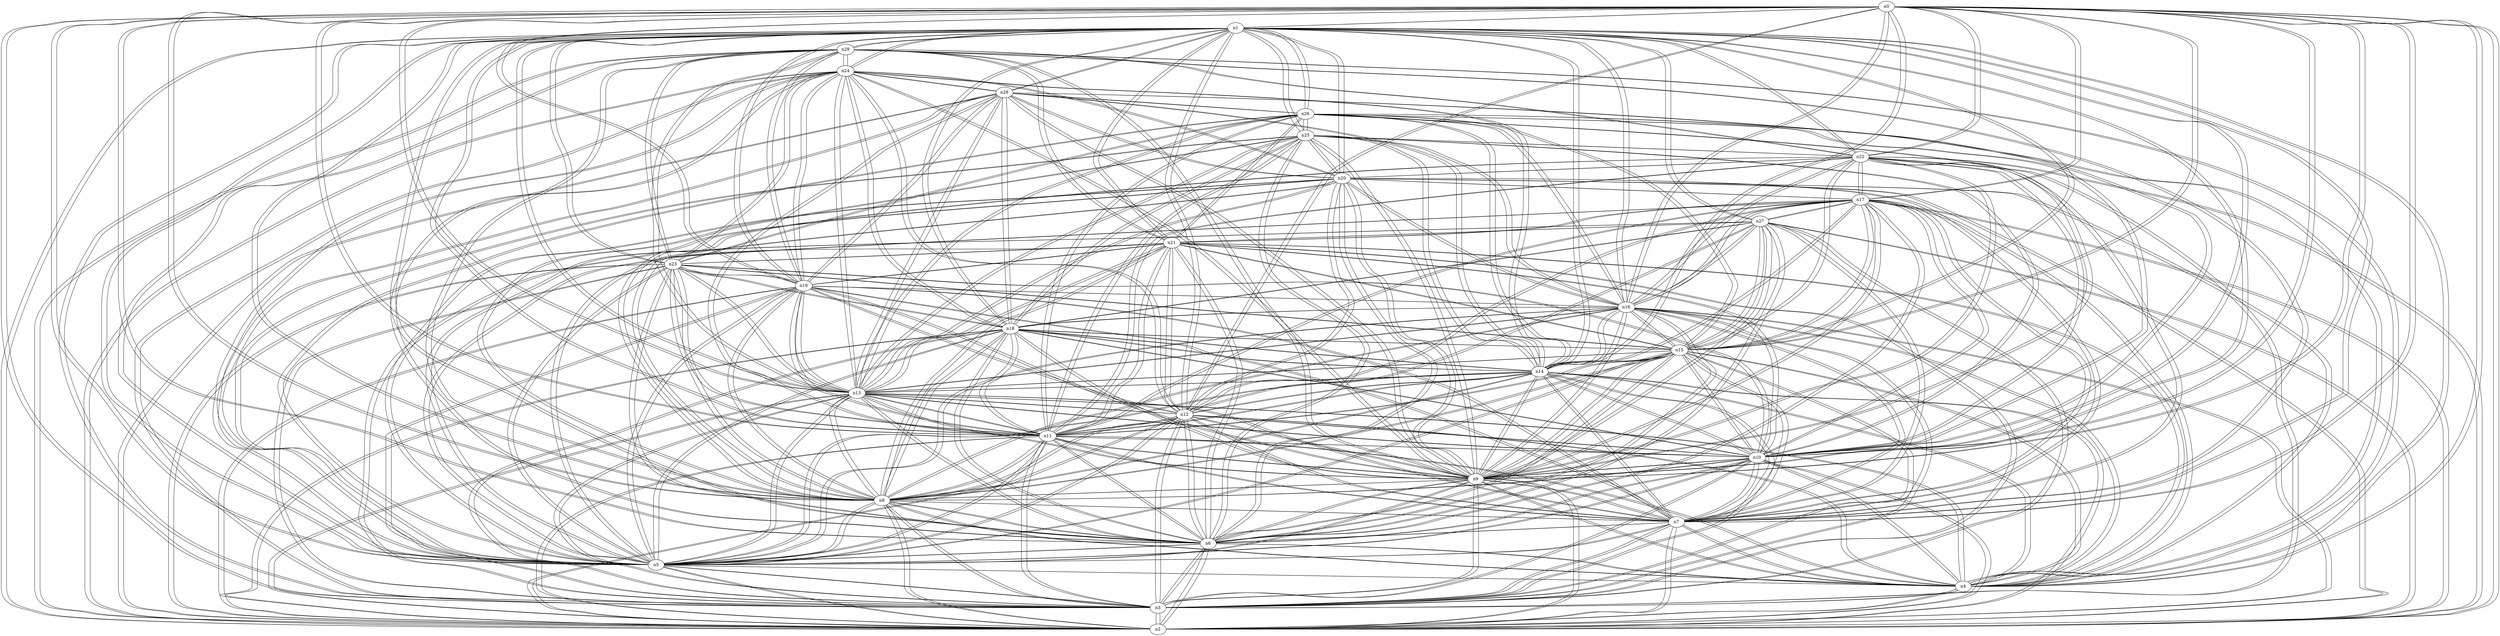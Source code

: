 graph {
n0;
n1;
n2;
n3;
n4;
n5;
n6;
n7;
n8;
n9;
n10;
n11;
n12;
n13;
n14;
n15;
n16;
n17;
n18;
n19;
n20;
n21;
n22;
n23;
n24;
n25;
n26;
n27;
n28;
n29;
n0 -- n22;
n0 -- n11;
n0 -- n14;
n0 -- n7;
n0 -- n10;
n0 -- n13;
n0 -- n17;
n0 -- n4;
n0 -- n1;
n0 -- n6;
n0 -- n15;
n0 -- n2;
n0 -- n5;
n0 -- n3;
n0 -- n12;
n0 -- n9;
n0 -- n8;
n0 -- n16;
n0 -- n19;
n1 -- n11;
n1 -- n21;
n1 -- n2;
n1 -- n23;
n1 -- n5;
n1 -- n20;
n1 -- n9;
n1 -- n25;
n1 -- n22;
n1 -- n14;
n1 -- n0;
n1 -- n7;
n1 -- n10;
n1 -- n13;
n1 -- n4;
n1 -- n6;
n1 -- n28;
n1 -- n15;
n1 -- n3;
n1 -- n12;
n1 -- n27;
n1 -- n18;
n1 -- n8;
n1 -- n16;
n1 -- n19;
n1 -- n29;
n1 -- n24;
n1 -- n26;
n2 -- n11;
n2 -- n17;
n2 -- n1;
n2 -- n23;
n2 -- n5;
n2 -- n20;
n2 -- n9;
n2 -- n22;
n2 -- n14;
n2 -- n0;
n2 -- n7;
n2 -- n10;
n2 -- n13;
n2 -- n4;
n2 -- n6;
n2 -- n28;
n2 -- n3;
n2 -- n12;
n2 -- n27;
n2 -- n18;
n2 -- n8;
n2 -- n16;
n2 -- n19;
n2 -- n29;
n2 -- n24;
n3 -- n22;
n3 -- n11;
n3 -- n14;
n3 -- n0;
n3 -- n7;
n3 -- n10;
n3 -- n21;
n3 -- n13;
n3 -- n4;
n3 -- n1;
n3 -- n6;
n3 -- n15;
n3 -- n2;
n3 -- n23;
n3 -- n5;
n3 -- n20;
n3 -- n12;
n3 -- n9;
n3 -- n27;
n3 -- n18;
n3 -- n8;
n3 -- n16;
n3 -- n19;
n3 -- n24;
n4 -- n11;
n4 -- n14;
n4 -- n0;
n4 -- n7;
n4 -- n10;
n4 -- n21;
n4 -- n13;
n4 -- n17;
n4 -- n1;
n4 -- n6;
n4 -- n15;
n4 -- n2;
n4 -- n5;
n4 -- n3;
n4 -- n20;
n4 -- n12;
n4 -- n9;
n4 -- n8;
n4 -- n16;
n4 -- n29;
n4 -- n26;
n5 -- n11;
n5 -- n21;
n5 -- n17;
n5 -- n1;
n5 -- n2;
n5 -- n23;
n5 -- n20;
n5 -- n9;
n5 -- n25;
n5 -- n14;
n5 -- n0;
n5 -- n7;
n5 -- n10;
n5 -- n13;
n5 -- n4;
n5 -- n6;
n5 -- n28;
n5 -- n15;
n5 -- n3;
n5 -- n12;
n5 -- n27;
n5 -- n18;
n5 -- n8;
n5 -- n16;
n5 -- n19;
n5 -- n29;
n5 -- n24;
n5 -- n26;
n6 -- n11;
n6 -- n0;
n6 -- n7;
n6 -- n10;
n6 -- n21;
n6 -- n13;
n6 -- n17;
n6 -- n4;
n6 -- n1;
n6 -- n15;
n6 -- n2;
n6 -- n23;
n6 -- n5;
n6 -- n3;
n6 -- n20;
n6 -- n12;
n6 -- n9;
n6 -- n27;
n6 -- n18;
n6 -- n25;
n6 -- n8;
n6 -- n16;
n6 -- n24;
n7 -- n22;
n7 -- n11;
n7 -- n14;
n7 -- n0;
n7 -- n10;
n7 -- n13;
n7 -- n17;
n7 -- n4;
n7 -- n1;
n7 -- n6;
n7 -- n15;
n7 -- n2;
n7 -- n5;
n7 -- n3;
n7 -- n20;
n7 -- n12;
n7 -- n9;
n7 -- n27;
n7 -- n18;
n7 -- n8;
n7 -- n16;
n7 -- n19;
n7 -- n29;
n8 -- n22;
n8 -- n11;
n8 -- n14;
n8 -- n0;
n8 -- n7;
n8 -- n10;
n8 -- n21;
n8 -- n13;
n8 -- n4;
n8 -- n1;
n8 -- n6;
n8 -- n15;
n8 -- n2;
n8 -- n23;
n8 -- n5;
n8 -- n3;
n8 -- n20;
n8 -- n12;
n8 -- n9;
n8 -- n18;
n8 -- n25;
n8 -- n16;
n8 -- n19;
n8 -- n29;
n9 -- n11;
n9 -- n17;
n9 -- n1;
n9 -- n2;
n9 -- n5;
n9 -- n20;
n9 -- n25;
n9 -- n22;
n9 -- n14;
n9 -- n0;
n9 -- n7;
n9 -- n10;
n9 -- n13;
n9 -- n4;
n9 -- n6;
n9 -- n28;
n9 -- n15;
n9 -- n3;
n9 -- n12;
n9 -- n27;
n9 -- n18;
n9 -- n8;
n9 -- n16;
n9 -- n19;
n9 -- n29;
n9 -- n24;
n9 -- n26;
n10 -- n22;
n10 -- n11;
n10 -- n14;
n10 -- n0;
n10 -- n7;
n10 -- n21;
n10 -- n13;
n10 -- n17;
n10 -- n4;
n10 -- n1;
n10 -- n6;
n10 -- n28;
n10 -- n15;
n10 -- n2;
n10 -- n23;
n10 -- n5;
n10 -- n3;
n10 -- n12;
n10 -- n9;
n10 -- n18;
n10 -- n25;
n10 -- n8;
n10 -- n26;
n11 -- n22;
n11 -- n14;
n11 -- n0;
n11 -- n7;
n11 -- n10;
n11 -- n21;
n11 -- n13;
n11 -- n17;
n11 -- n4;
n11 -- n1;
n11 -- n6;
n11 -- n28;
n11 -- n15;
n11 -- n2;
n11 -- n23;
n11 -- n5;
n11 -- n3;
n11 -- n12;
n11 -- n9;
n11 -- n18;
n11 -- n25;
n11 -- n8;
n11 -- n19;
n11 -- n26;
n12 -- n11;
n12 -- n14;
n12 -- n0;
n12 -- n7;
n12 -- n10;
n12 -- n21;
n12 -- n13;
n12 -- n17;
n12 -- n4;
n12 -- n1;
n12 -- n6;
n12 -- n2;
n12 -- n5;
n12 -- n3;
n12 -- n20;
n12 -- n9;
n12 -- n27;
n12 -- n8;
n12 -- n19;
n12 -- n24;
n13 -- n11;
n13 -- n21;
n13 -- n1;
n13 -- n2;
n13 -- n23;
n13 -- n5;
n13 -- n20;
n13 -- n9;
n13 -- n25;
n13 -- n14;
n13 -- n7;
n13 -- n0;
n13 -- n10;
n13 -- n4;
n13 -- n6;
n13 -- n28;
n13 -- n15;
n13 -- n3;
n13 -- n12;
n13 -- n8;
n13 -- n16;
n13 -- n19;
n13 -- n29;
n13 -- n24;
n13 -- n26;
n14 -- n11;
n14 -- n0;
n14 -- n7;
n14 -- n10;
n14 -- n13;
n14 -- n17;
n14 -- n4;
n14 -- n1;
n14 -- n28;
n14 -- n15;
n14 -- n2;
n14 -- n5;
n14 -- n3;
n14 -- n12;
n14 -- n9;
n14 -- n18;
n14 -- n25;
n14 -- n8;
n14 -- n16;
n14 -- n19;
n14 -- n24;
n14 -- n26;
n15 -- n22;
n15 -- n14;
n15 -- n11;
n15 -- n0;
n15 -- n7;
n15 -- n10;
n15 -- n21;
n15 -- n13;
n15 -- n17;
n15 -- n4;
n15 -- n6;
n15 -- n1;
n15 -- n23;
n15 -- n5;
n15 -- n3;
n15 -- n9;
n15 -- n27;
n15 -- n18;
n15 -- n8;
n15 -- n16;
n15 -- n26;
n16 -- n22;
n16 -- n14;
n16 -- n7;
n16 -- n0;
n16 -- n13;
n16 -- n17;
n16 -- n4;
n16 -- n1;
n16 -- n6;
n16 -- n15;
n16 -- n2;
n16 -- n5;
n16 -- n3;
n16 -- n20;
n16 -- n9;
n16 -- n27;
n16 -- n18;
n16 -- n25;
n16 -- n8;
n16 -- n19;
n16 -- n26;
n17 -- n22;
n17 -- n14;
n17 -- n11;
n17 -- n7;
n17 -- n0;
n17 -- n10;
n17 -- n21;
n17 -- n4;
n17 -- n6;
n17 -- n15;
n17 -- n2;
n17 -- n5;
n17 -- n20;
n17 -- n12;
n17 -- n9;
n17 -- n27;
n17 -- n16;
n18 -- n11;
n18 -- n14;
n18 -- n7;
n18 -- n10;
n18 -- n1;
n18 -- n6;
n18 -- n28;
n18 -- n15;
n18 -- n2;
n18 -- n23;
n18 -- n5;
n18 -- n3;
n18 -- n9;
n18 -- n27;
n18 -- n25;
n18 -- n8;
n18 -- n16;
n18 -- n24;
n19 -- n14;
n19 -- n11;
n19 -- n0;
n19 -- n7;
n19 -- n21;
n19 -- n13;
n19 -- n1;
n19 -- n28;
n19 -- n2;
n19 -- n23;
n19 -- n5;
n19 -- n3;
n19 -- n12;
n19 -- n9;
n19 -- n16;
n19 -- n8;
n19 -- n29;
n19 -- n24;
n20 -- n22;
n20 -- n7;
n20 -- n13;
n20 -- n17;
n20 -- n4;
n20 -- n6;
n20 -- n1;
n20 -- n28;
n20 -- n2;
n20 -- n5;
n20 -- n3;
n20 -- n12;
n20 -- n9;
n20 -- n25;
n20 -- n16;
n20 -- n8;
n20 -- n24;
n21 -- n11;
n21 -- n10;
n21 -- n13;
n21 -- n17;
n21 -- n4;
n21 -- n6;
n21 -- n1;
n21 -- n15;
n21 -- n23;
n21 -- n5;
n21 -- n3;
n21 -- n12;
n21 -- n27;
n21 -- n8;
n21 -- n19;
n21 -- n29;
n21 -- n26;
n22 -- n11;
n22 -- n7;
n22 -- n0;
n22 -- n10;
n22 -- n17;
n22 -- n1;
n22 -- n15;
n22 -- n2;
n22 -- n3;
n22 -- n20;
n22 -- n9;
n22 -- n25;
n22 -- n16;
n22 -- n8;
n22 -- n29;
n23 -- n11;
n23 -- n10;
n23 -- n21;
n23 -- n13;
n23 -- n1;
n23 -- n6;
n23 -- n15;
n23 -- n2;
n23 -- n5;
n23 -- n3;
n23 -- n18;
n23 -- n8;
n23 -- n19;
n23 -- n29;
n23 -- n24;
n23 -- n26;
n24 -- n14;
n24 -- n13;
n24 -- n1;
n24 -- n6;
n24 -- n28;
n24 -- n23;
n24 -- n2;
n24 -- n5;
n24 -- n20;
n24 -- n3;
n24 -- n12;
n24 -- n9;
n24 -- n18;
n24 -- n19;
n24 -- n29;
n25 -- n22;
n25 -- n14;
n25 -- n11;
n25 -- n10;
n25 -- n13;
n25 -- n1;
n25 -- n6;
n25 -- n5;
n25 -- n20;
n25 -- n9;
n25 -- n18;
n25 -- n16;
n25 -- n8;
n25 -- n26;
n26 -- n14;
n26 -- n11;
n26 -- n21;
n26 -- n10;
n26 -- n13;
n26 -- n4;
n26 -- n1;
n26 -- n28;
n26 -- n15;
n26 -- n23;
n26 -- n5;
n26 -- n9;
n26 -- n25;
n26 -- n16;
n27 -- n7;
n27 -- n21;
n27 -- n17;
n27 -- n1;
n27 -- n6;
n27 -- n15;
n27 -- n2;
n27 -- n5;
n27 -- n3;
n27 -- n12;
n27 -- n9;
n27 -- n18;
n27 -- n16;
n28 -- n11;
n28 -- n14;
n28 -- n10;
n28 -- n13;
n28 -- n1;
n28 -- n2;
n28 -- n5;
n28 -- n20;
n28 -- n9;
n28 -- n18;
n28 -- n19;
n28 -- n24;
n28 -- n26;
n29 -- n22;
n29 -- n7;
n29 -- n21;
n29 -- n13;
n29 -- n4;
n29 -- n1;
n29 -- n2;
n29 -- n23;
n29 -- n5;
n29 -- n9;
n29 -- n8;
n29 -- n19;
n29 -- n24;
}
